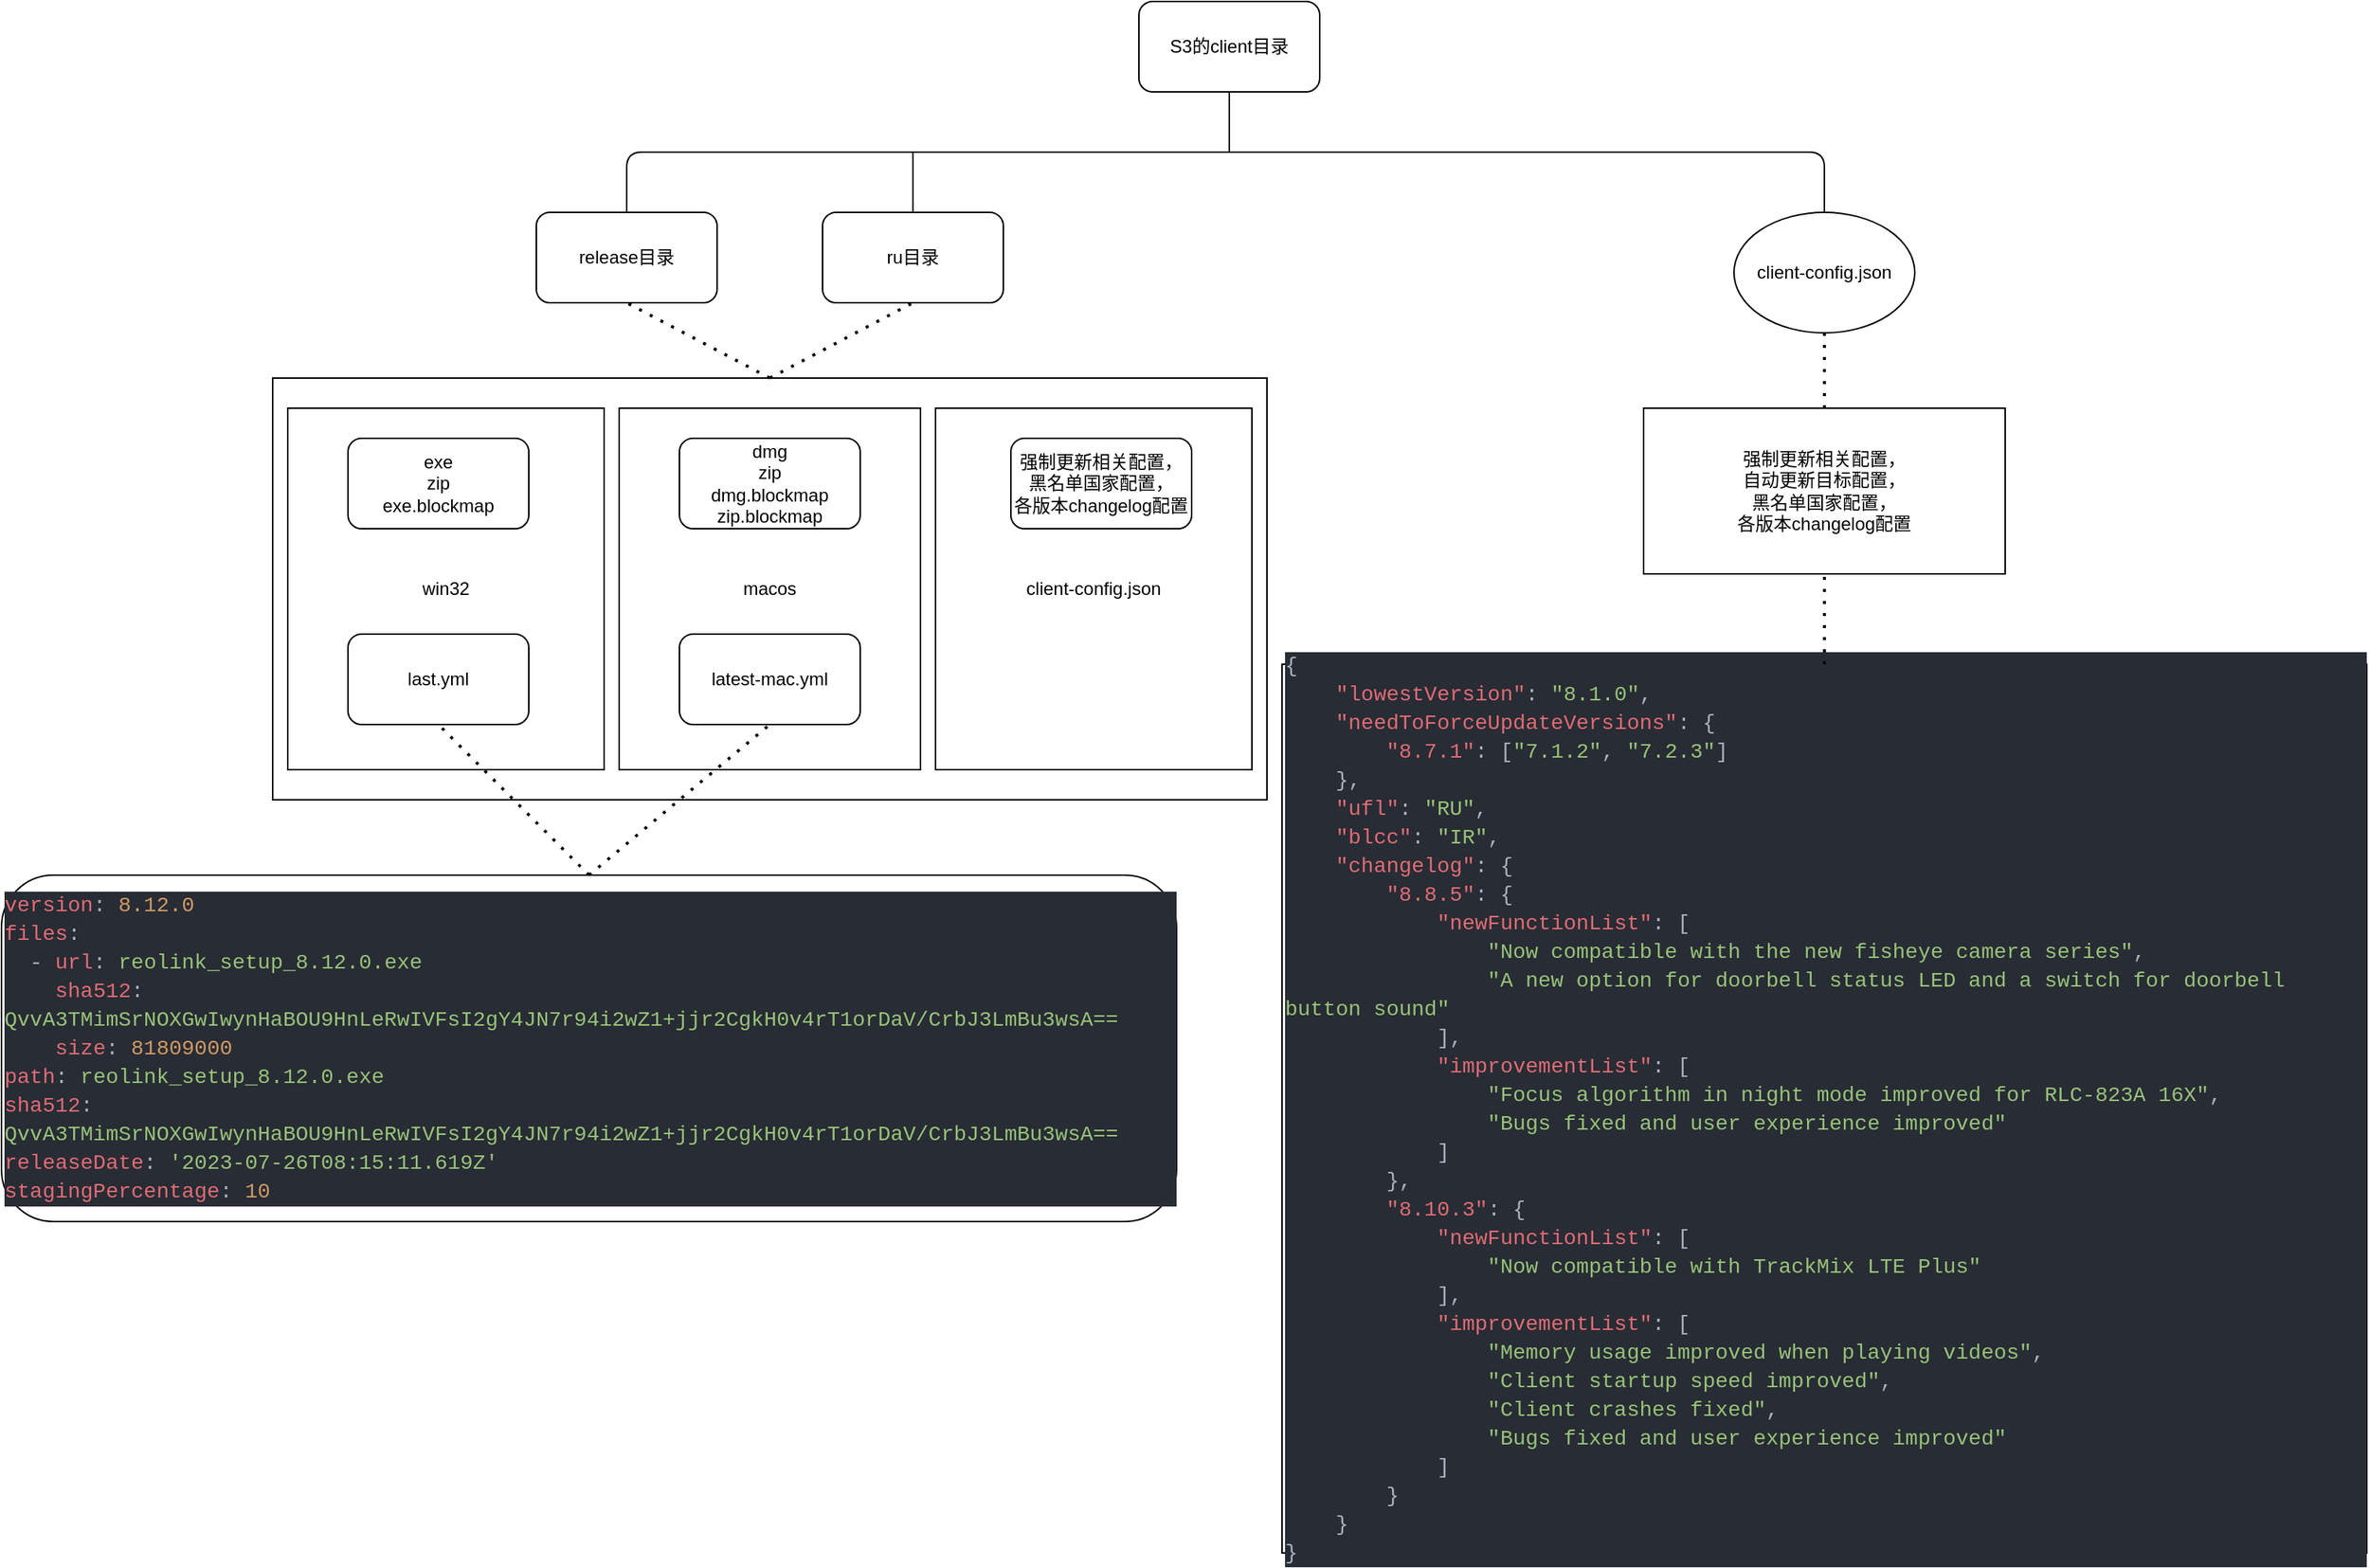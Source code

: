 <mxfile>
    <diagram id="kViArAauwwQ5WDUYW2p2" name="Page-1">
        <mxGraphModel dx="1913" dy="784" grid="1" gridSize="10" guides="1" tooltips="1" connect="1" arrows="1" fold="1" page="1" pageScale="1" pageWidth="850" pageHeight="1100" math="0" shadow="0">
            <root>
                <mxCell id="0"/>
                <mxCell id="1" parent="0"/>
                <mxCell id="2" value="S3的client目录" style="rounded=1;whiteSpace=wrap;html=1;" vertex="1" parent="1">
                    <mxGeometry x="445" y="20" width="120" height="60" as="geometry"/>
                </mxCell>
                <mxCell id="14" value="release目录" style="rounded=1;whiteSpace=wrap;html=1;" vertex="1" parent="1">
                    <mxGeometry x="45" y="160" width="120" height="60" as="geometry"/>
                </mxCell>
                <mxCell id="15" value="ru目录" style="rounded=1;whiteSpace=wrap;html=1;" vertex="1" parent="1">
                    <mxGeometry x="235" y="160" width="120" height="60" as="geometry"/>
                </mxCell>
                <mxCell id="16" value="client-config.json" style="ellipse;whiteSpace=wrap;html=1;" vertex="1" parent="1">
                    <mxGeometry x="840" y="160" width="120" height="80" as="geometry"/>
                </mxCell>
                <mxCell id="18" value="" style="rounded=0;whiteSpace=wrap;html=1;" vertex="1" parent="1">
                    <mxGeometry x="-130" y="270" width="660" height="280" as="geometry"/>
                </mxCell>
                <mxCell id="19" value="win32" style="rounded=0;whiteSpace=wrap;html=1;" vertex="1" parent="1">
                    <mxGeometry x="-120" y="290" width="210" height="240" as="geometry"/>
                </mxCell>
                <mxCell id="20" value="exe&lt;br&gt;zip&lt;br&gt;exe.blockmap" style="rounded=1;whiteSpace=wrap;html=1;" vertex="1" parent="1">
                    <mxGeometry x="-80" y="310" width="120" height="60" as="geometry"/>
                </mxCell>
                <mxCell id="21" value="last.yml" style="rounded=1;whiteSpace=wrap;html=1;" vertex="1" parent="1">
                    <mxGeometry x="-80" y="440" width="120" height="60" as="geometry"/>
                </mxCell>
                <mxCell id="22" value="macos" style="rounded=0;whiteSpace=wrap;html=1;" vertex="1" parent="1">
                    <mxGeometry x="100" y="290" width="200" height="240" as="geometry"/>
                </mxCell>
                <mxCell id="23" value="dmg&lt;br&gt;zip&lt;br&gt;dmg.blockmap&lt;br&gt;zip.blockmap" style="rounded=1;whiteSpace=wrap;html=1;" vertex="1" parent="1">
                    <mxGeometry x="140" y="310" width="120" height="60" as="geometry"/>
                </mxCell>
                <mxCell id="24" value="latest-mac.yml" style="rounded=1;whiteSpace=wrap;html=1;" vertex="1" parent="1">
                    <mxGeometry x="140" y="440" width="120" height="60" as="geometry"/>
                </mxCell>
                <mxCell id="25" value="强制更新相关配置，&lt;br&gt;自动更新目标配置，&lt;br&gt;黑名单国家配置，&lt;br&gt;各版本changelog配置" style="rounded=0;whiteSpace=wrap;html=1;" vertex="1" parent="1">
                    <mxGeometry x="780" y="290" width="240" height="110" as="geometry"/>
                </mxCell>
                <mxCell id="26" value="" style="endArrow=none;dashed=1;html=1;dashPattern=1 3;strokeWidth=2;entryX=0.5;entryY=1;entryDx=0;entryDy=0;exitX=0.5;exitY=0;exitDx=0;exitDy=0;" edge="1" parent="1" source="25" target="16">
                    <mxGeometry width="50" height="50" relative="1" as="geometry">
                        <mxPoint x="400" y="380" as="sourcePoint"/>
                        <mxPoint x="450" y="330" as="targetPoint"/>
                    </mxGeometry>
                </mxCell>
                <mxCell id="27" value="" style="endArrow=none;dashed=1;html=1;dashPattern=1 3;strokeWidth=2;entryX=0.5;entryY=1;entryDx=0;entryDy=0;exitX=0.5;exitY=0;exitDx=0;exitDy=0;" edge="1" parent="1" source="18" target="14">
                    <mxGeometry width="50" height="50" relative="1" as="geometry">
                        <mxPoint x="400" y="380" as="sourcePoint"/>
                        <mxPoint x="450" y="330" as="targetPoint"/>
                    </mxGeometry>
                </mxCell>
                <mxCell id="28" value="" style="endArrow=none;dashed=1;html=1;dashPattern=1 3;strokeWidth=2;entryX=0.5;entryY=1;entryDx=0;entryDy=0;exitX=0.5;exitY=0;exitDx=0;exitDy=0;" edge="1" parent="1" source="18" target="15">
                    <mxGeometry width="50" height="50" relative="1" as="geometry">
                        <mxPoint x="400" y="380" as="sourcePoint"/>
                        <mxPoint x="450" y="330" as="targetPoint"/>
                    </mxGeometry>
                </mxCell>
                <mxCell id="31" value="client-config.json" style="rounded=0;whiteSpace=wrap;html=1;" vertex="1" parent="1">
                    <mxGeometry x="310" y="290" width="210" height="240" as="geometry"/>
                </mxCell>
                <mxCell id="32" value="强制更新相关配置，&lt;br&gt;黑名单国家配置，&lt;br&gt;各版本changelog配置" style="rounded=1;whiteSpace=wrap;html=1;" vertex="1" parent="1">
                    <mxGeometry x="360" y="310" width="120" height="60" as="geometry"/>
                </mxCell>
                <mxCell id="34" value="&lt;div style=&quot;color: rgb(171, 178, 191); background-color: rgb(40, 44, 52); font-family: Consolas, &amp;quot;Courier New&amp;quot;, monospace; font-size: 14px; line-height: 19px;&quot;&gt;&lt;div&gt;&lt;span style=&quot;color: #e06c75;&quot;&gt;version&lt;/span&gt;: &lt;span style=&quot;color: #d19a66;&quot;&gt;8.12.0&lt;/span&gt;&lt;/div&gt;&lt;div&gt;&lt;span style=&quot;color: #e06c75;&quot;&gt;files&lt;/span&gt;:&lt;/div&gt;&lt;div&gt;&amp;nbsp; - &lt;span style=&quot;color: #e06c75;&quot;&gt;url&lt;/span&gt;: &lt;span style=&quot;color: #98c379;&quot;&gt;reolink_setup_8.12.0.exe&lt;/span&gt;&lt;/div&gt;&lt;div&gt;&amp;nbsp; &amp;nbsp; &lt;span style=&quot;color: #e06c75;&quot;&gt;sha512&lt;/span&gt;: &lt;span style=&quot;color: #98c379;&quot;&gt;QvvA3TMimSrNOXGwIwynHaBOU9HnLeRwIVFsI2gY4JN7r94i2wZ1+jjr2CgkH0v4rT1orDaV/CrbJ3LmBu3wsA==&lt;/span&gt;&lt;/div&gt;&lt;div&gt;&amp;nbsp; &amp;nbsp; &lt;span style=&quot;color: #e06c75;&quot;&gt;size&lt;/span&gt;: &lt;span style=&quot;color: #d19a66;&quot;&gt;81809000&lt;/span&gt;&lt;/div&gt;&lt;div&gt;&lt;span style=&quot;color: #e06c75;&quot;&gt;path&lt;/span&gt;: &lt;span style=&quot;color: #98c379;&quot;&gt;reolink_setup_8.12.0.exe&lt;/span&gt;&lt;/div&gt;&lt;div&gt;&lt;span style=&quot;color: #e06c75;&quot;&gt;sha512&lt;/span&gt;: &lt;span style=&quot;color: #98c379;&quot;&gt;QvvA3TMimSrNOXGwIwynHaBOU9HnLeRwIVFsI2gY4JN7r94i2wZ1+jjr2CgkH0v4rT1orDaV/CrbJ3LmBu3wsA==&lt;/span&gt;&lt;/div&gt;&lt;div&gt;&lt;span style=&quot;color: #e06c75;&quot;&gt;releaseDate&lt;/span&gt;: &lt;span style=&quot;color: #98c379;&quot;&gt;'2023-07-26T08:15:11.619Z'&lt;/span&gt;&lt;/div&gt;&lt;div&gt;&lt;span style=&quot;color: #e06c75;&quot;&gt;stagingPercentage&lt;/span&gt;: &lt;span style=&quot;color: #d19a66;&quot;&gt;10&lt;/span&gt;&lt;/div&gt;&lt;/div&gt;" style="rounded=1;whiteSpace=wrap;html=1;align=left;" vertex="1" parent="1">
                    <mxGeometry x="-310" y="600" width="780" height="230" as="geometry"/>
                </mxCell>
                <mxCell id="35" value="" style="endArrow=none;dashed=1;html=1;dashPattern=1 3;strokeWidth=2;entryX=0.5;entryY=1;entryDx=0;entryDy=0;exitX=0.5;exitY=0;exitDx=0;exitDy=0;" edge="1" parent="1" source="34" target="21">
                    <mxGeometry width="50" height="50" relative="1" as="geometry">
                        <mxPoint x="180" y="610" as="sourcePoint"/>
                        <mxPoint x="230" y="560" as="targetPoint"/>
                    </mxGeometry>
                </mxCell>
                <mxCell id="36" value="" style="endArrow=none;dashed=1;html=1;dashPattern=1 3;strokeWidth=2;entryX=0.5;entryY=1;entryDx=0;entryDy=0;exitX=0.5;exitY=0;exitDx=0;exitDy=0;" edge="1" parent="1" source="34" target="24">
                    <mxGeometry width="50" height="50" relative="1" as="geometry">
                        <mxPoint x="180" y="610" as="sourcePoint"/>
                        <mxPoint x="230" y="560" as="targetPoint"/>
                    </mxGeometry>
                </mxCell>
                <mxCell id="38" value="&lt;div style=&quot;color: rgb(171, 178, 191); background-color: rgb(40, 44, 52); font-family: Consolas, &amp;quot;Courier New&amp;quot;, monospace; font-size: 14px; line-height: 19px;&quot;&gt;&lt;div&gt;{&lt;/div&gt;&lt;div&gt;&amp;nbsp; &amp;nbsp; &lt;span style=&quot;color: #e06c75;&quot;&gt;&quot;lowestVersion&quot;&lt;/span&gt;: &lt;span style=&quot;color: #98c379;&quot;&gt;&quot;8.1.0&quot;&lt;/span&gt;,&lt;/div&gt;&lt;div&gt;&amp;nbsp; &amp;nbsp; &lt;span style=&quot;color: #e06c75;&quot;&gt;&quot;needToForceUpdateVersions&quot;&lt;/span&gt;: {&lt;/div&gt;&lt;div&gt;&amp;nbsp; &amp;nbsp; &amp;nbsp; &amp;nbsp; &lt;span style=&quot;color: #e06c75;&quot;&gt;&quot;8.7.1&quot;&lt;/span&gt;: [&lt;span style=&quot;color: #98c379;&quot;&gt;&quot;7.1.2&quot;&lt;/span&gt;, &lt;span style=&quot;color: #98c379;&quot;&gt;&quot;7.2.3&quot;&lt;/span&gt;]&lt;/div&gt;&lt;div&gt;&amp;nbsp; &amp;nbsp; },&lt;/div&gt;&lt;div&gt;&amp;nbsp; &amp;nbsp; &lt;span style=&quot;color: #e06c75;&quot;&gt;&quot;ufl&quot;&lt;/span&gt;: &lt;span style=&quot;color: #98c379;&quot;&gt;&quot;RU&quot;&lt;/span&gt;,&lt;/div&gt;&lt;div&gt;&amp;nbsp; &amp;nbsp; &lt;span style=&quot;color: #e06c75;&quot;&gt;&quot;blcc&quot;&lt;/span&gt;: &lt;span style=&quot;color: #98c379;&quot;&gt;&quot;IR&quot;&lt;/span&gt;,&lt;/div&gt;&lt;div&gt;&amp;nbsp; &amp;nbsp; &lt;span style=&quot;color: #e06c75;&quot;&gt;&quot;changelog&quot;&lt;/span&gt;: {&lt;/div&gt;&lt;div&gt;&amp;nbsp; &amp;nbsp; &amp;nbsp; &amp;nbsp; &lt;span style=&quot;color: #e06c75;&quot;&gt;&quot;8.8.5&quot;&lt;/span&gt;: {&lt;/div&gt;&lt;div&gt;&amp;nbsp; &amp;nbsp; &amp;nbsp; &amp;nbsp; &amp;nbsp; &amp;nbsp; &lt;span style=&quot;color: #e06c75;&quot;&gt;&quot;newFunctionList&quot;&lt;/span&gt;: [&lt;/div&gt;&lt;div&gt;&amp;nbsp; &amp;nbsp; &amp;nbsp; &amp;nbsp; &amp;nbsp; &amp;nbsp; &amp;nbsp; &amp;nbsp; &lt;span style=&quot;color: #98c379;&quot;&gt;&quot;Now compatible with the new fisheye camera series&quot;&lt;/span&gt;,&lt;/div&gt;&lt;div&gt;&amp;nbsp; &amp;nbsp; &amp;nbsp; &amp;nbsp; &amp;nbsp; &amp;nbsp; &amp;nbsp; &amp;nbsp; &lt;span style=&quot;color: #98c379;&quot;&gt;&quot;A new option for doorbell status LED and a switch for doorbell button sound&quot;&lt;/span&gt;&lt;/div&gt;&lt;div&gt;&amp;nbsp; &amp;nbsp; &amp;nbsp; &amp;nbsp; &amp;nbsp; &amp;nbsp; ],&lt;/div&gt;&lt;div&gt;&amp;nbsp; &amp;nbsp; &amp;nbsp; &amp;nbsp; &amp;nbsp; &amp;nbsp; &lt;span style=&quot;color: #e06c75;&quot;&gt;&quot;improvementList&quot;&lt;/span&gt;: [&lt;/div&gt;&lt;div&gt;&amp;nbsp; &amp;nbsp; &amp;nbsp; &amp;nbsp; &amp;nbsp; &amp;nbsp; &amp;nbsp; &amp;nbsp; &lt;span style=&quot;color: #98c379;&quot;&gt;&quot;Focus algorithm in night mode improved for RLC-823A 16X&quot;&lt;/span&gt;,&lt;/div&gt;&lt;div&gt;&amp;nbsp; &amp;nbsp; &amp;nbsp; &amp;nbsp; &amp;nbsp; &amp;nbsp; &amp;nbsp; &amp;nbsp; &lt;span style=&quot;color: #98c379;&quot;&gt;&quot;Bugs fixed and user experience improved&quot;&lt;/span&gt;&lt;/div&gt;&lt;div&gt;&amp;nbsp; &amp;nbsp; &amp;nbsp; &amp;nbsp; &amp;nbsp; &amp;nbsp; ]&lt;/div&gt;&lt;div&gt;&amp;nbsp; &amp;nbsp; &amp;nbsp; &amp;nbsp; },&lt;/div&gt;&lt;div&gt;&amp;nbsp; &amp;nbsp; &amp;nbsp; &amp;nbsp; &lt;span style=&quot;color: #e06c75;&quot;&gt;&quot;8.10.3&quot;&lt;/span&gt;: {&lt;/div&gt;&lt;div&gt;&amp;nbsp; &amp;nbsp; &amp;nbsp; &amp;nbsp; &amp;nbsp; &amp;nbsp; &lt;span style=&quot;color: #e06c75;&quot;&gt;&quot;newFunctionList&quot;&lt;/span&gt;: [&lt;/div&gt;&lt;div&gt;&amp;nbsp; &amp;nbsp; &amp;nbsp; &amp;nbsp; &amp;nbsp; &amp;nbsp; &amp;nbsp; &amp;nbsp; &lt;span style=&quot;color: #98c379;&quot;&gt;&quot;Now compatible with TrackMix LTE Plus&quot;&lt;/span&gt;&lt;/div&gt;&lt;div&gt;&amp;nbsp; &amp;nbsp; &amp;nbsp; &amp;nbsp; &amp;nbsp; &amp;nbsp; ],&lt;/div&gt;&lt;div&gt;&amp;nbsp; &amp;nbsp; &amp;nbsp; &amp;nbsp; &amp;nbsp; &amp;nbsp; &lt;span style=&quot;color: #e06c75;&quot;&gt;&quot;improvementList&quot;&lt;/span&gt;: [&lt;/div&gt;&lt;div&gt;&amp;nbsp; &amp;nbsp; &amp;nbsp; &amp;nbsp; &amp;nbsp; &amp;nbsp; &amp;nbsp; &amp;nbsp; &lt;span style=&quot;color: #98c379;&quot;&gt;&quot;Memory usage improved when playing videos&quot;&lt;/span&gt;,&lt;/div&gt;&lt;div&gt;&amp;nbsp; &amp;nbsp; &amp;nbsp; &amp;nbsp; &amp;nbsp; &amp;nbsp; &amp;nbsp; &amp;nbsp; &lt;span style=&quot;color: #98c379;&quot;&gt;&quot;Client startup speed improved&quot;&lt;/span&gt;,&lt;/div&gt;&lt;div&gt;&amp;nbsp; &amp;nbsp; &amp;nbsp; &amp;nbsp; &amp;nbsp; &amp;nbsp; &amp;nbsp; &amp;nbsp; &lt;span style=&quot;color: #98c379;&quot;&gt;&quot;Client crashes fixed&quot;&lt;/span&gt;,&lt;/div&gt;&lt;div&gt;&amp;nbsp; &amp;nbsp; &amp;nbsp; &amp;nbsp; &amp;nbsp; &amp;nbsp; &amp;nbsp; &amp;nbsp; &lt;span style=&quot;color: #98c379;&quot;&gt;&quot;Bugs fixed and user experience improved&quot;&lt;/span&gt;&lt;/div&gt;&lt;div&gt;&amp;nbsp; &amp;nbsp; &amp;nbsp; &amp;nbsp; &amp;nbsp; &amp;nbsp; ]&lt;/div&gt;&lt;div&gt;&amp;nbsp; &amp;nbsp; &amp;nbsp; &amp;nbsp; }&lt;/div&gt;&lt;div&gt;&amp;nbsp; &amp;nbsp; }&lt;/div&gt;&lt;div&gt;}&lt;/div&gt;&lt;/div&gt;" style="rounded=0;whiteSpace=wrap;html=1;align=left;" vertex="1" parent="1">
                    <mxGeometry x="540" y="460" width="720" height="590" as="geometry"/>
                </mxCell>
                <mxCell id="39" value="" style="endArrow=none;dashed=1;html=1;dashPattern=1 3;strokeWidth=2;entryX=0.5;entryY=1;entryDx=0;entryDy=0;exitX=0.5;exitY=0;exitDx=0;exitDy=0;" edge="1" parent="1" source="38" target="25">
                    <mxGeometry width="50" height="50" relative="1" as="geometry">
                        <mxPoint x="810" y="330" as="sourcePoint"/>
                        <mxPoint x="860" y="280" as="targetPoint"/>
                    </mxGeometry>
                </mxCell>
                <mxCell id="40" value="" style="endArrow=none;html=1;entryX=0.5;entryY=1;entryDx=0;entryDy=0;" edge="1" parent="1" target="2">
                    <mxGeometry width="50" height="50" relative="1" as="geometry">
                        <mxPoint x="505" y="120" as="sourcePoint"/>
                        <mxPoint x="610" y="280" as="targetPoint"/>
                    </mxGeometry>
                </mxCell>
                <mxCell id="42" value="" style="endArrow=none;html=1;exitX=0.5;exitY=0;exitDx=0;exitDy=0;entryX=0.5;entryY=0;entryDx=0;entryDy=0;" edge="1" parent="1" source="14" target="16">
                    <mxGeometry width="50" height="50" relative="1" as="geometry">
                        <mxPoint x="560" y="330" as="sourcePoint"/>
                        <mxPoint x="900" y="120" as="targetPoint"/>
                        <Array as="points">
                            <mxPoint x="105" y="120"/>
                            <mxPoint x="900" y="120"/>
                        </Array>
                    </mxGeometry>
                </mxCell>
                <mxCell id="43" value="" style="endArrow=none;html=1;exitX=0.5;exitY=0;exitDx=0;exitDy=0;" edge="1" parent="1" source="15">
                    <mxGeometry width="50" height="50" relative="1" as="geometry">
                        <mxPoint x="560" y="330" as="sourcePoint"/>
                        <mxPoint x="295" y="120" as="targetPoint"/>
                    </mxGeometry>
                </mxCell>
            </root>
        </mxGraphModel>
    </diagram>
</mxfile>
